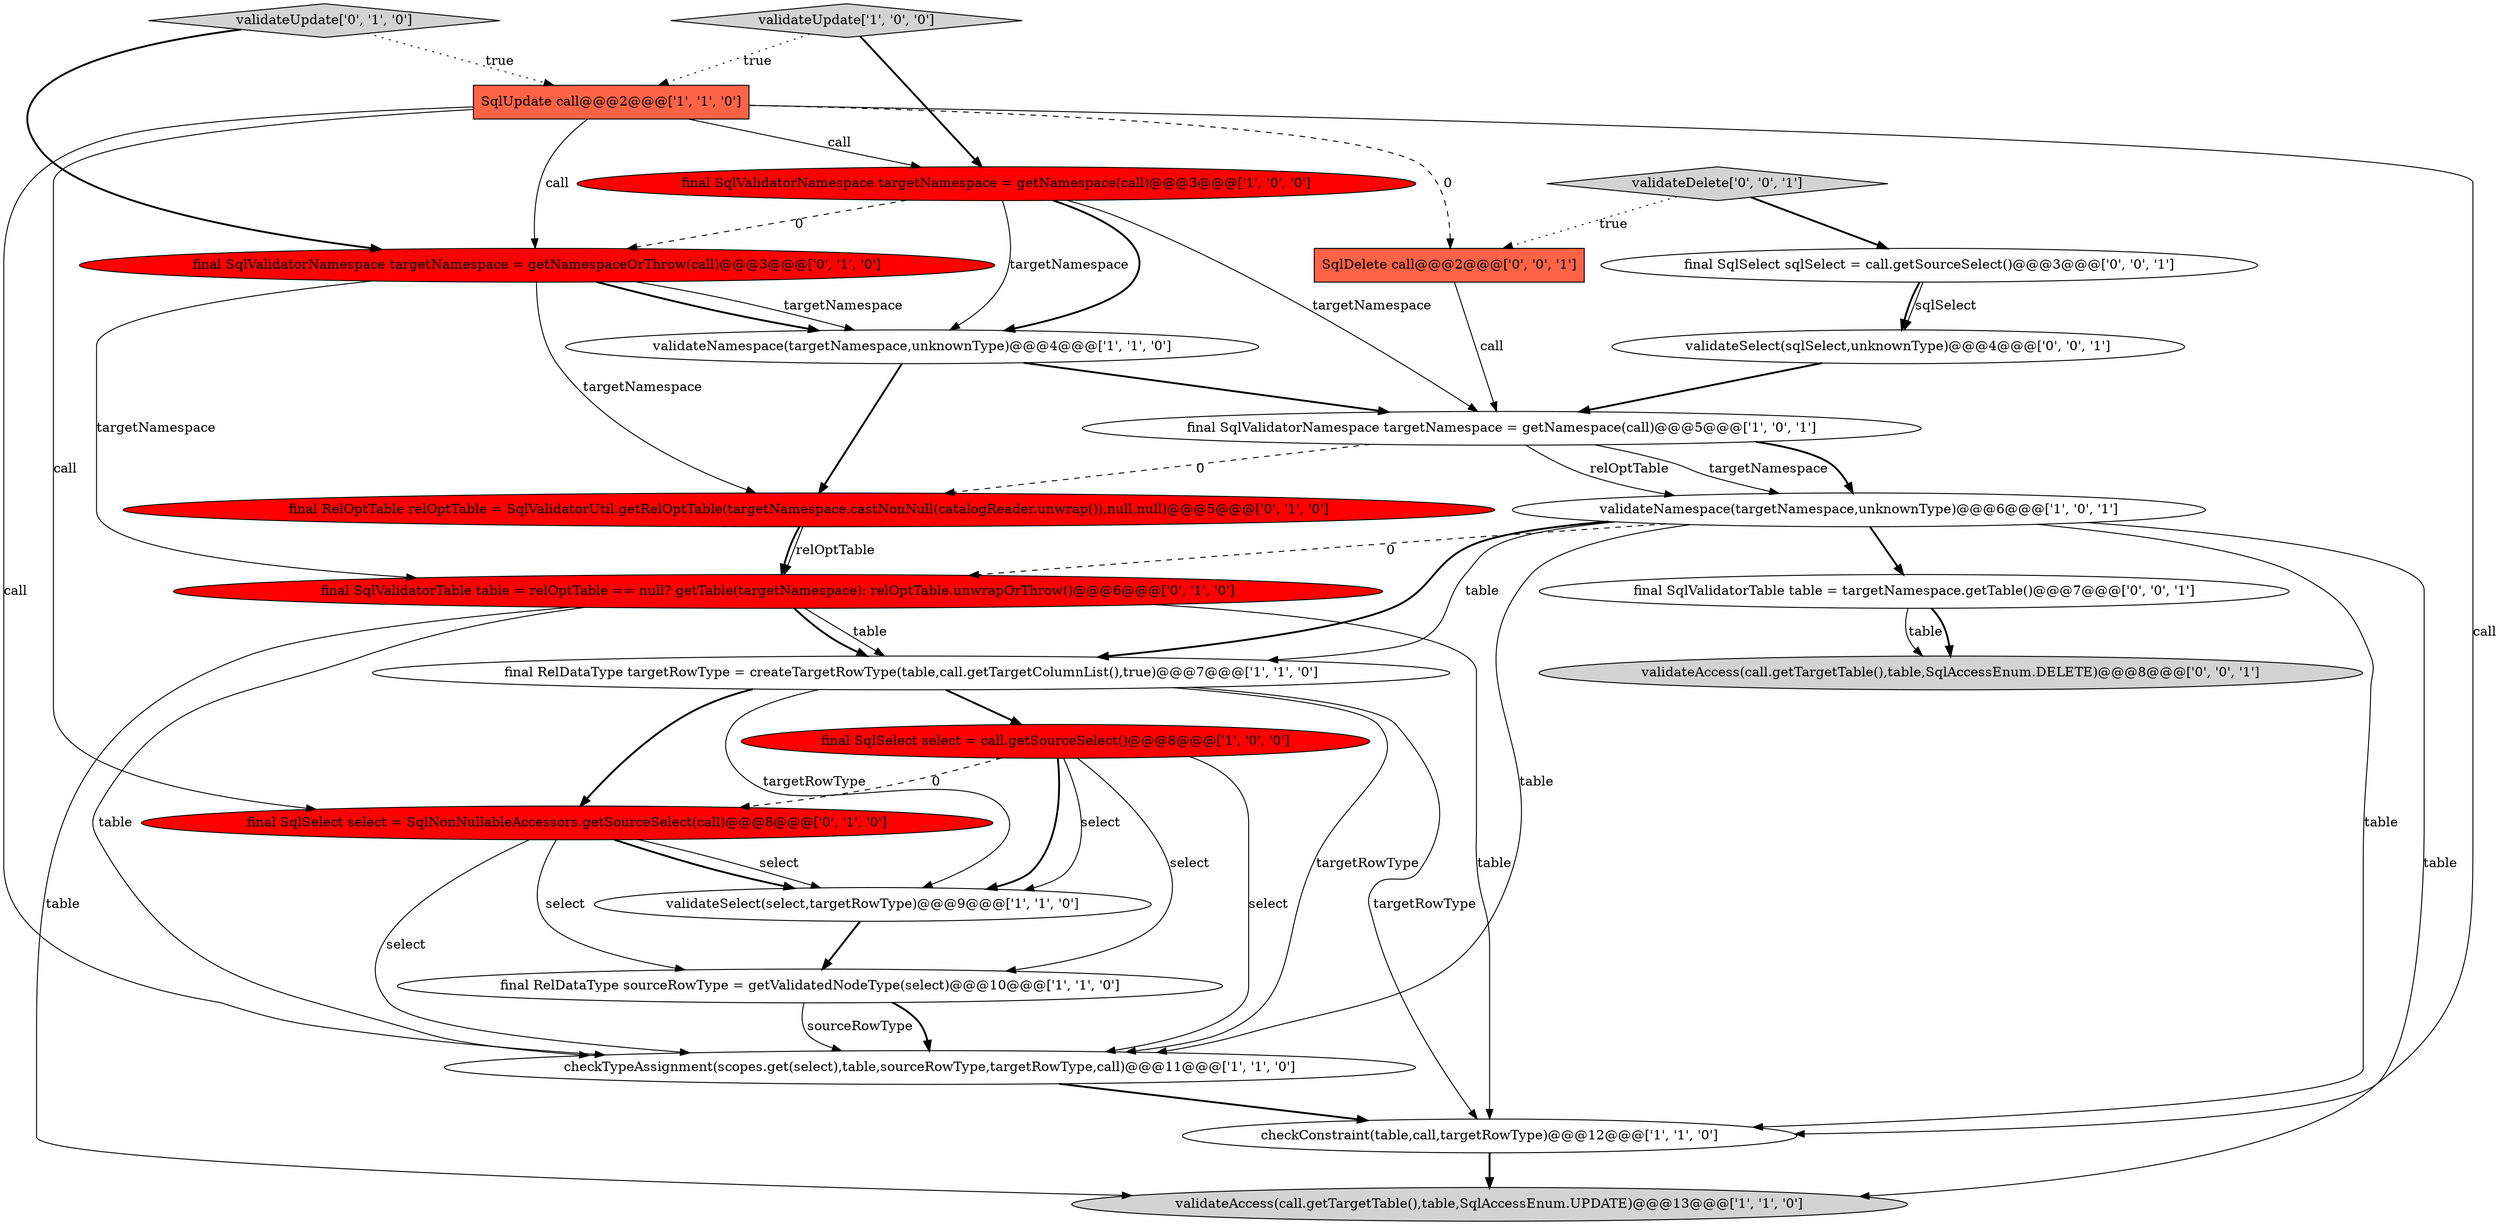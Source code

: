 digraph {
12 [style = filled, label = "final SqlSelect select = call.getSourceSelect()@@@8@@@['1', '0', '0']", fillcolor = red, shape = ellipse image = "AAA1AAABBB1BBB"];
17 [style = filled, label = "validateUpdate['0', '1', '0']", fillcolor = lightgray, shape = diamond image = "AAA0AAABBB2BBB"];
6 [style = filled, label = "validateUpdate['1', '0', '0']", fillcolor = lightgray, shape = diamond image = "AAA0AAABBB1BBB"];
13 [style = filled, label = "final SqlValidatorTable table = relOptTable == null? getTable(targetNamespace): relOptTable.unwrapOrThrow()@@@6@@@['0', '1', '0']", fillcolor = red, shape = ellipse image = "AAA1AAABBB2BBB"];
0 [style = filled, label = "SqlUpdate call@@@2@@@['1', '1', '0']", fillcolor = tomato, shape = box image = "AAA0AAABBB1BBB"];
3 [style = filled, label = "validateSelect(select,targetRowType)@@@9@@@['1', '1', '0']", fillcolor = white, shape = ellipse image = "AAA0AAABBB1BBB"];
8 [style = filled, label = "validateNamespace(targetNamespace,unknownType)@@@4@@@['1', '1', '0']", fillcolor = white, shape = ellipse image = "AAA0AAABBB1BBB"];
19 [style = filled, label = "final SqlValidatorTable table = targetNamespace.getTable()@@@7@@@['0', '0', '1']", fillcolor = white, shape = ellipse image = "AAA0AAABBB3BBB"];
10 [style = filled, label = "checkConstraint(table,call,targetRowType)@@@12@@@['1', '1', '0']", fillcolor = white, shape = ellipse image = "AAA0AAABBB1BBB"];
11 [style = filled, label = "final RelDataType targetRowType = createTargetRowType(table,call.getTargetColumnList(),true)@@@7@@@['1', '1', '0']", fillcolor = white, shape = ellipse image = "AAA0AAABBB1BBB"];
18 [style = filled, label = "final SqlSelect sqlSelect = call.getSourceSelect()@@@3@@@['0', '0', '1']", fillcolor = white, shape = ellipse image = "AAA0AAABBB3BBB"];
22 [style = filled, label = "validateSelect(sqlSelect,unknownType)@@@4@@@['0', '0', '1']", fillcolor = white, shape = ellipse image = "AAA0AAABBB3BBB"];
23 [style = filled, label = "SqlDelete call@@@2@@@['0', '0', '1']", fillcolor = tomato, shape = box image = "AAA0AAABBB3BBB"];
7 [style = filled, label = "validateAccess(call.getTargetTable(),table,SqlAccessEnum.UPDATE)@@@13@@@['1', '1', '0']", fillcolor = lightgray, shape = ellipse image = "AAA0AAABBB1BBB"];
5 [style = filled, label = "validateNamespace(targetNamespace,unknownType)@@@6@@@['1', '0', '1']", fillcolor = white, shape = ellipse image = "AAA0AAABBB1BBB"];
4 [style = filled, label = "final SqlValidatorNamespace targetNamespace = getNamespace(call)@@@3@@@['1', '0', '0']", fillcolor = red, shape = ellipse image = "AAA1AAABBB1BBB"];
20 [style = filled, label = "validateAccess(call.getTargetTable(),table,SqlAccessEnum.DELETE)@@@8@@@['0', '0', '1']", fillcolor = lightgray, shape = ellipse image = "AAA0AAABBB3BBB"];
14 [style = filled, label = "final RelOptTable relOptTable = SqlValidatorUtil.getRelOptTable(targetNamespace,castNonNull(catalogReader.unwrap()),null,null)@@@5@@@['0', '1', '0']", fillcolor = red, shape = ellipse image = "AAA1AAABBB2BBB"];
1 [style = filled, label = "final RelDataType sourceRowType = getValidatedNodeType(select)@@@10@@@['1', '1', '0']", fillcolor = white, shape = ellipse image = "AAA0AAABBB1BBB"];
2 [style = filled, label = "final SqlValidatorNamespace targetNamespace = getNamespace(call)@@@5@@@['1', '0', '1']", fillcolor = white, shape = ellipse image = "AAA0AAABBB1BBB"];
9 [style = filled, label = "checkTypeAssignment(scopes.get(select),table,sourceRowType,targetRowType,call)@@@11@@@['1', '1', '0']", fillcolor = white, shape = ellipse image = "AAA0AAABBB1BBB"];
15 [style = filled, label = "final SqlValidatorNamespace targetNamespace = getNamespaceOrThrow(call)@@@3@@@['0', '1', '0']", fillcolor = red, shape = ellipse image = "AAA1AAABBB2BBB"];
21 [style = filled, label = "validateDelete['0', '0', '1']", fillcolor = lightgray, shape = diamond image = "AAA0AAABBB3BBB"];
16 [style = filled, label = "final SqlSelect select = SqlNonNullableAccessors.getSourceSelect(call)@@@8@@@['0', '1', '0']", fillcolor = red, shape = ellipse image = "AAA1AAABBB2BBB"];
5->13 [style = dashed, label="0"];
16->1 [style = solid, label="select"];
11->16 [style = bold, label=""];
16->3 [style = bold, label=""];
17->0 [style = dotted, label="true"];
5->10 [style = solid, label="table"];
22->2 [style = bold, label=""];
19->20 [style = solid, label="table"];
3->1 [style = bold, label=""];
5->9 [style = solid, label="table"];
12->3 [style = solid, label="select"];
12->16 [style = dashed, label="0"];
15->8 [style = solid, label="targetNamespace"];
2->5 [style = solid, label="relOptTable"];
0->4 [style = solid, label="call"];
19->20 [style = bold, label=""];
0->23 [style = dashed, label="0"];
4->8 [style = solid, label="targetNamespace"];
8->14 [style = bold, label=""];
14->13 [style = solid, label="relOptTable"];
0->9 [style = solid, label="call"];
11->12 [style = bold, label=""];
13->10 [style = solid, label="table"];
9->10 [style = bold, label=""];
5->11 [style = solid, label="table"];
10->7 [style = bold, label=""];
13->11 [style = solid, label="table"];
13->11 [style = bold, label=""];
21->18 [style = bold, label=""];
1->9 [style = bold, label=""];
15->14 [style = solid, label="targetNamespace"];
16->9 [style = solid, label="select"];
18->22 [style = solid, label="sqlSelect"];
2->5 [style = solid, label="targetNamespace"];
5->19 [style = bold, label=""];
6->4 [style = bold, label=""];
11->3 [style = solid, label="targetRowType"];
23->2 [style = solid, label="call"];
0->16 [style = solid, label="call"];
18->22 [style = bold, label=""];
2->14 [style = dashed, label="0"];
13->7 [style = solid, label="table"];
8->2 [style = bold, label=""];
16->3 [style = solid, label="select"];
21->23 [style = dotted, label="true"];
11->9 [style = solid, label="targetRowType"];
4->15 [style = dashed, label="0"];
15->13 [style = solid, label="targetNamespace"];
17->15 [style = bold, label=""];
1->9 [style = solid, label="sourceRowType"];
4->8 [style = bold, label=""];
0->10 [style = solid, label="call"];
11->10 [style = solid, label="targetRowType"];
5->11 [style = bold, label=""];
0->15 [style = solid, label="call"];
12->3 [style = bold, label=""];
5->7 [style = solid, label="table"];
14->13 [style = bold, label=""];
6->0 [style = dotted, label="true"];
13->9 [style = solid, label="table"];
12->1 [style = solid, label="select"];
15->8 [style = bold, label=""];
4->2 [style = solid, label="targetNamespace"];
2->5 [style = bold, label=""];
12->9 [style = solid, label="select"];
}
